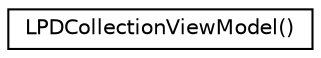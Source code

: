digraph "Graphical Class Hierarchy"
{
  edge [fontname="Helvetica",fontsize="10",labelfontname="Helvetica",labelfontsize="10"];
  node [fontname="Helvetica",fontsize="10",shape=record];
  rankdir="LR";
  Node0 [label="LPDCollectionViewModel()",height=0.2,width=0.4,color="black", fillcolor="white", style="filled",URL="$category_l_p_d_collection_view_model_07_08.html"];
}
